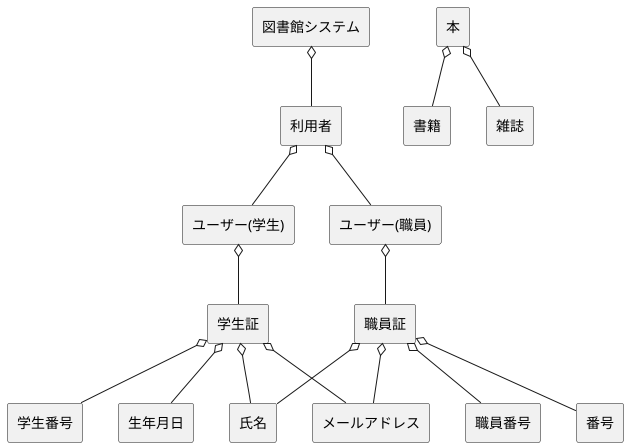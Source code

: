 @startuml 図書館システム
skinparam componentStyle rectangle

' 図書館
[図書館システム] o-- [利用者]


[利用者] o-- [ユーザー(学生)]
[利用者] o-- [ユーザー(職員)]


[ユーザー(学生)] o-- [学生証]
[ユーザー(職員)] o-- [職員証]

[学生証] o-- [学生番号]
[学生証] o-- [氏名]
[学生証] o-- [メールアドレス]
[学生証] o-- [生年月日]


[職員証] o-- [職員番号]
[職員証] o-- [番号]
[職員証] o-- [氏名]
[職員証] o-- [メールアドレス]

[本] o-- [書籍]
[本] o-- [雑誌]


@enduml